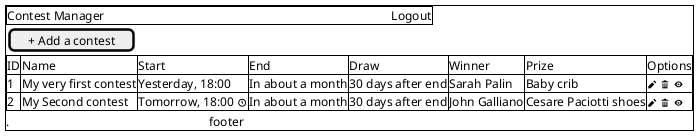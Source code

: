 @startuml
salt

{+

    {+
        Contest Manager                                                                                            Logout
    }
    {
        [+ Add a contest]
    }
    {#
        ID  | Name                  | Start                     | End               | Draw              | Winner        | Prize                 | Options
        1   | My very first contest | Yesterday, 18:00          | In about a month  | 30 days after end | Sarah Palin   | Baby crib             | <&pencil> <&trash> <&eye>
        2   | My Second contest     | Tomorrow, 18:00 <&clock>  | In about a month  | 30 days after end | John Galliano | Cesare Paciotti shoes | <&pencil> <&trash> <&eye>
    }
    .                                                                footer
}



@enduml